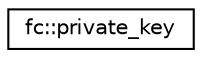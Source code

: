 digraph "Graphical Class Hierarchy"
{
  edge [fontname="Helvetica",fontsize="10",labelfontname="Helvetica",labelfontsize="10"];
  node [fontname="Helvetica",fontsize="10",shape=record];
  rankdir="LR";
  Node0 [label="fc::private_key",height=0.2,width=0.4,color="black", fillcolor="white", style="filled",URL="$classfc_1_1private__key.html"];
}
